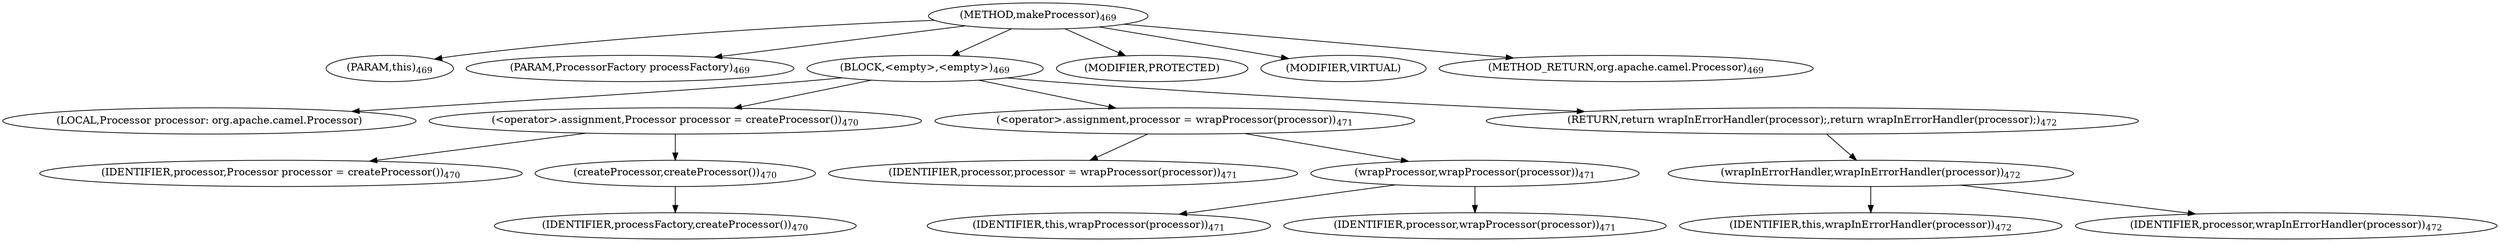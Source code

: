 digraph "makeProcessor" {  
"1041" [label = <(METHOD,makeProcessor)<SUB>469</SUB>> ]
"138" [label = <(PARAM,this)<SUB>469</SUB>> ]
"1042" [label = <(PARAM,ProcessorFactory processFactory)<SUB>469</SUB>> ]
"1043" [label = <(BLOCK,&lt;empty&gt;,&lt;empty&gt;)<SUB>469</SUB>> ]
"1044" [label = <(LOCAL,Processor processor: org.apache.camel.Processor)> ]
"1045" [label = <(&lt;operator&gt;.assignment,Processor processor = createProcessor())<SUB>470</SUB>> ]
"1046" [label = <(IDENTIFIER,processor,Processor processor = createProcessor())<SUB>470</SUB>> ]
"1047" [label = <(createProcessor,createProcessor())<SUB>470</SUB>> ]
"1048" [label = <(IDENTIFIER,processFactory,createProcessor())<SUB>470</SUB>> ]
"1049" [label = <(&lt;operator&gt;.assignment,processor = wrapProcessor(processor))<SUB>471</SUB>> ]
"1050" [label = <(IDENTIFIER,processor,processor = wrapProcessor(processor))<SUB>471</SUB>> ]
"1051" [label = <(wrapProcessor,wrapProcessor(processor))<SUB>471</SUB>> ]
"137" [label = <(IDENTIFIER,this,wrapProcessor(processor))<SUB>471</SUB>> ]
"1052" [label = <(IDENTIFIER,processor,wrapProcessor(processor))<SUB>471</SUB>> ]
"1053" [label = <(RETURN,return wrapInErrorHandler(processor);,return wrapInErrorHandler(processor);)<SUB>472</SUB>> ]
"1054" [label = <(wrapInErrorHandler,wrapInErrorHandler(processor))<SUB>472</SUB>> ]
"139" [label = <(IDENTIFIER,this,wrapInErrorHandler(processor))<SUB>472</SUB>> ]
"1055" [label = <(IDENTIFIER,processor,wrapInErrorHandler(processor))<SUB>472</SUB>> ]
"1056" [label = <(MODIFIER,PROTECTED)> ]
"1057" [label = <(MODIFIER,VIRTUAL)> ]
"1058" [label = <(METHOD_RETURN,org.apache.camel.Processor)<SUB>469</SUB>> ]
  "1041" -> "138" 
  "1041" -> "1042" 
  "1041" -> "1043" 
  "1041" -> "1056" 
  "1041" -> "1057" 
  "1041" -> "1058" 
  "1043" -> "1044" 
  "1043" -> "1045" 
  "1043" -> "1049" 
  "1043" -> "1053" 
  "1045" -> "1046" 
  "1045" -> "1047" 
  "1047" -> "1048" 
  "1049" -> "1050" 
  "1049" -> "1051" 
  "1051" -> "137" 
  "1051" -> "1052" 
  "1053" -> "1054" 
  "1054" -> "139" 
  "1054" -> "1055" 
}
